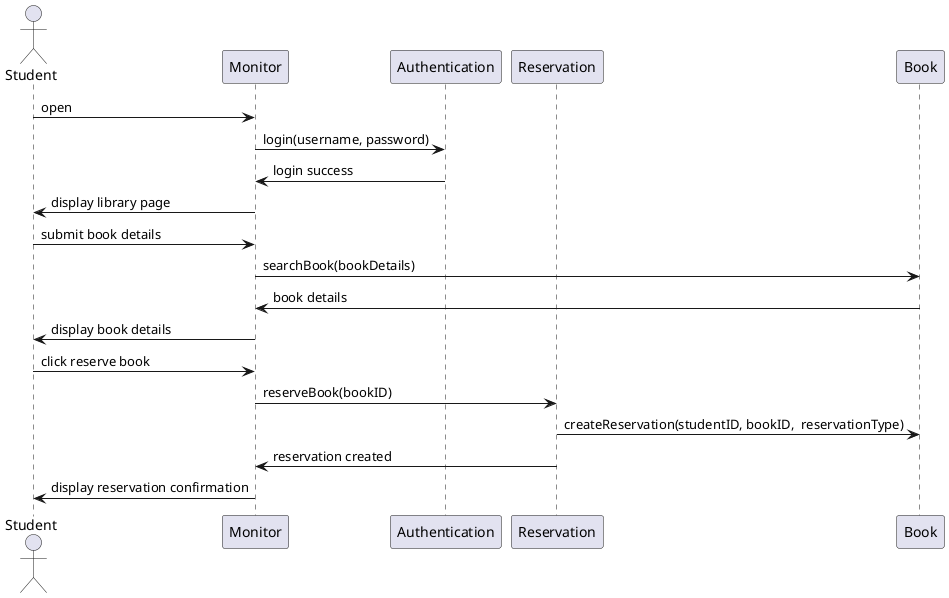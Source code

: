 @startuml
actor Student
participant Monitor
participant Authentication
participant Reservation
participant Book

Student -> Monitor: open
Monitor -> Authentication: login(username, password)
Authentication -> Monitor: login success
Monitor -> Student: display library page

Student -> Monitor: submit book details
Monitor -> Book: searchBook(bookDetails)
Book -> Monitor: book details
Monitor -> Student: display book details

Student -> Monitor: click reserve book
Monitor -> Reservation: reserveBook(bookID)
Reservation -> Book: createReservation(studentID, bookID,  reservationType)
Reservation -> Monitor: reservation created
Monitor -> Student: display reservation confirmation
@enduml
